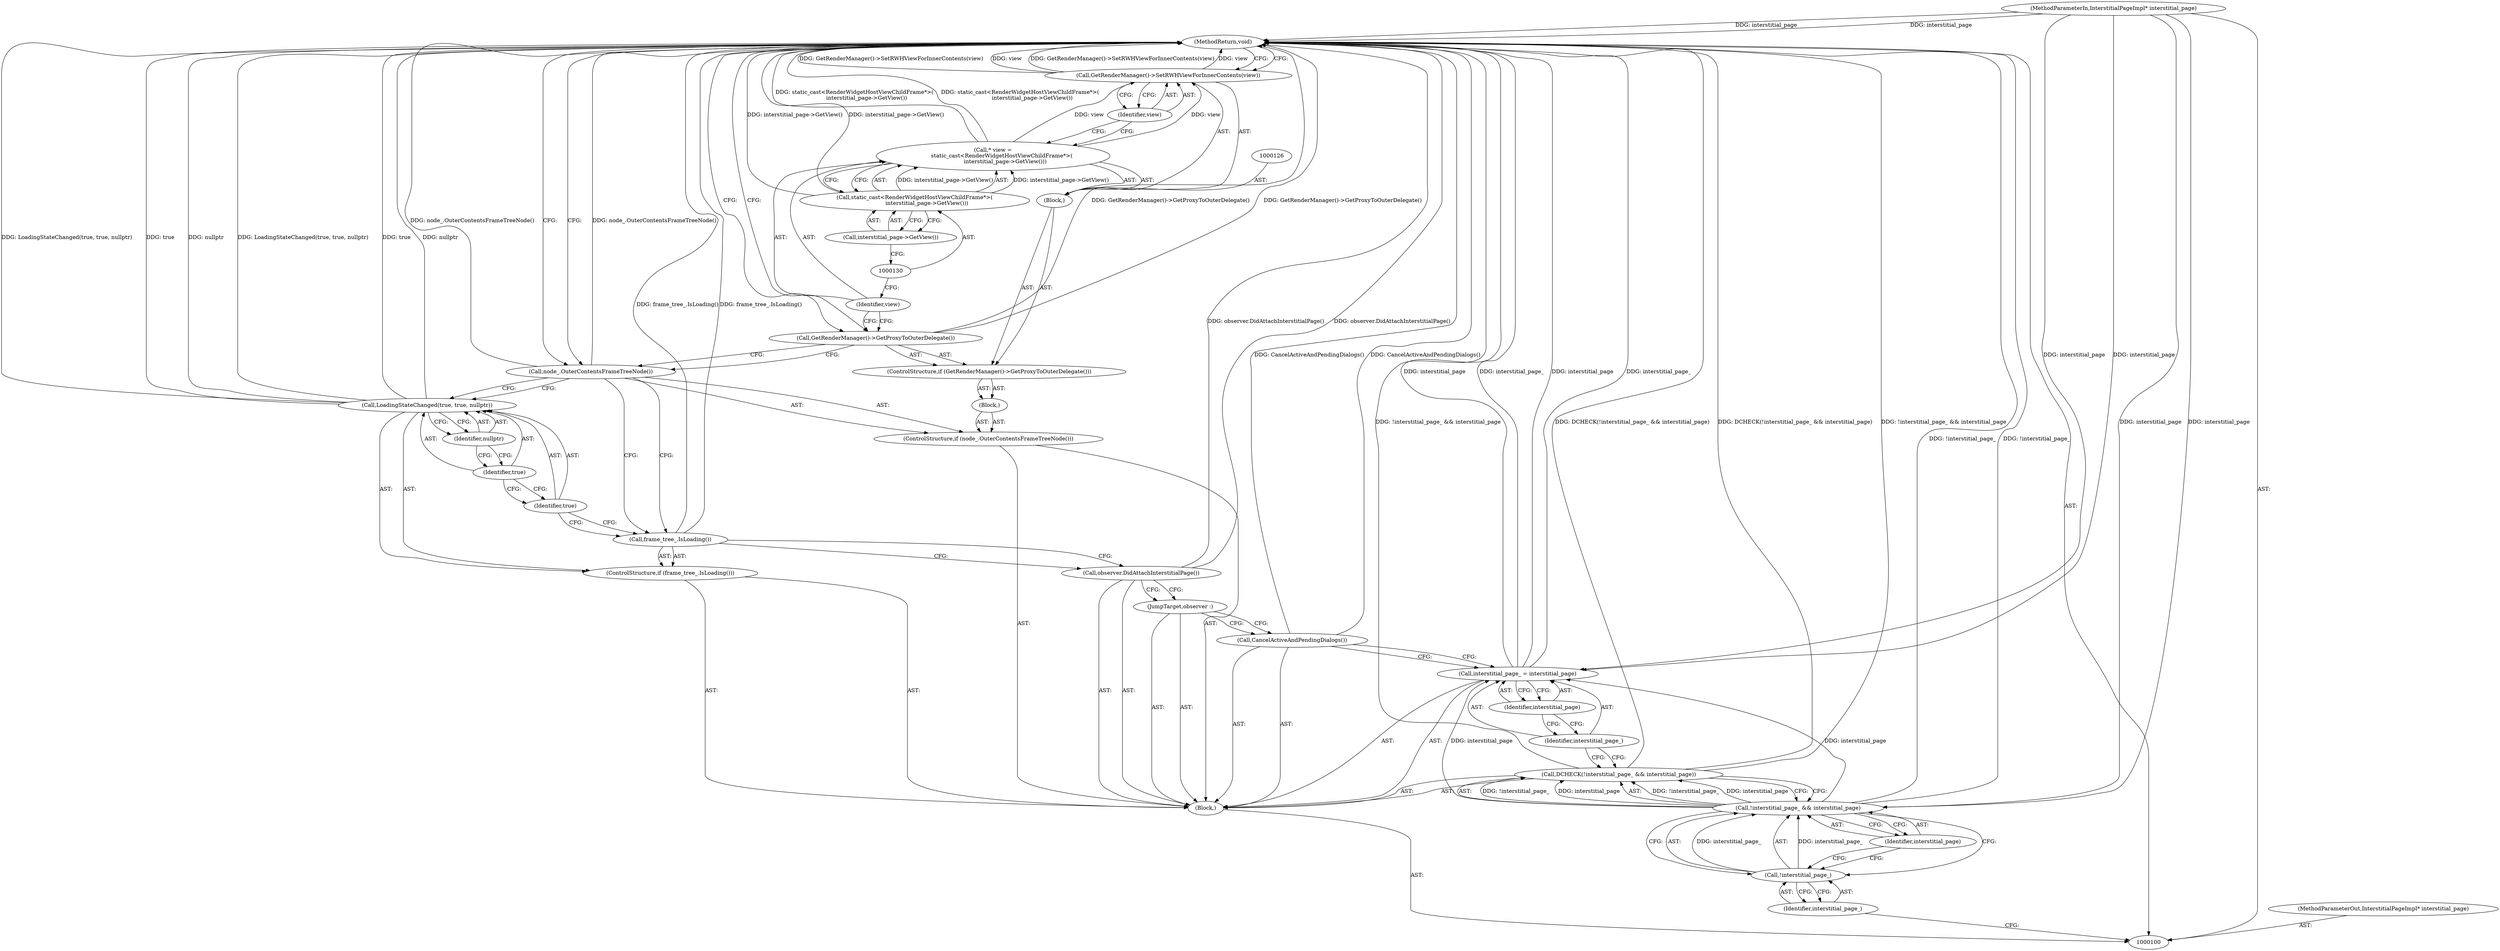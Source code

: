 digraph "0_Chrome_adca986a53b31b6da4cb22f8e755f6856daea89a_4" {
"1000134" [label="(MethodReturn,void)"];
"1000114" [label="(ControlStructure,if (frame_tree_.IsLoading()))"];
"1000115" [label="(Call,frame_tree_.IsLoading())"];
"1000117" [label="(Identifier,true)"];
"1000118" [label="(Identifier,true)"];
"1000119" [label="(Identifier,nullptr)"];
"1000116" [label="(Call,LoadingStateChanged(true, true, nullptr))"];
"1000120" [label="(ControlStructure,if (node_.OuterContentsFrameTreeNode()))"];
"1000122" [label="(Block,)"];
"1000121" [label="(Call,node_.OuterContentsFrameTreeNode())"];
"1000123" [label="(ControlStructure,if (GetRenderManager()->GetProxyToOuterDelegate()))"];
"1000124" [label="(Call,GetRenderManager()->GetProxyToOuterDelegate())"];
"1000127" [label="(Call,* view =\n          static_cast<RenderWidgetHostViewChildFrame*>(\n              interstitial_page->GetView()))"];
"1000128" [label="(Identifier,view)"];
"1000125" [label="(Block,)"];
"1000102" [label="(Block,)"];
"1000101" [label="(MethodParameterIn,InterstitialPageImpl* interstitial_page)"];
"1000191" [label="(MethodParameterOut,InterstitialPageImpl* interstitial_page)"];
"1000129" [label="(Call,static_cast<RenderWidgetHostViewChildFrame*>(\n              interstitial_page->GetView()))"];
"1000131" [label="(Call,interstitial_page->GetView())"];
"1000133" [label="(Identifier,view)"];
"1000132" [label="(Call,GetRenderManager()->SetRWHViewForInnerContents(view))"];
"1000106" [label="(Identifier,interstitial_page_)"];
"1000103" [label="(Call,DCHECK(!interstitial_page_ && interstitial_page))"];
"1000107" [label="(Identifier,interstitial_page)"];
"1000104" [label="(Call,!interstitial_page_ && interstitial_page)"];
"1000105" [label="(Call,!interstitial_page_)"];
"1000108" [label="(Call,interstitial_page_ = interstitial_page)"];
"1000109" [label="(Identifier,interstitial_page_)"];
"1000110" [label="(Identifier,interstitial_page)"];
"1000111" [label="(Call,CancelActiveAndPendingDialogs())"];
"1000112" [label="(JumpTarget,observer :)"];
"1000113" [label="(Call,observer.DidAttachInterstitialPage())"];
"1000134" -> "1000100"  [label="AST: "];
"1000134" -> "1000132"  [label="CFG: "];
"1000134" -> "1000124"  [label="CFG: "];
"1000134" -> "1000121"  [label="CFG: "];
"1000116" -> "1000134"  [label="DDG: true"];
"1000116" -> "1000134"  [label="DDG: nullptr"];
"1000116" -> "1000134"  [label="DDG: LoadingStateChanged(true, true, nullptr)"];
"1000103" -> "1000134"  [label="DDG: !interstitial_page_ && interstitial_page"];
"1000103" -> "1000134"  [label="DDG: DCHECK(!interstitial_page_ && interstitial_page)"];
"1000104" -> "1000134"  [label="DDG: !interstitial_page_"];
"1000132" -> "1000134"  [label="DDG: GetRenderManager()->SetRWHViewForInnerContents(view)"];
"1000132" -> "1000134"  [label="DDG: view"];
"1000108" -> "1000134"  [label="DDG: interstitial_page_"];
"1000108" -> "1000134"  [label="DDG: interstitial_page"];
"1000127" -> "1000134"  [label="DDG: static_cast<RenderWidgetHostViewChildFrame*>(\n              interstitial_page->GetView())"];
"1000115" -> "1000134"  [label="DDG: frame_tree_.IsLoading()"];
"1000121" -> "1000134"  [label="DDG: node_.OuterContentsFrameTreeNode()"];
"1000113" -> "1000134"  [label="DDG: observer.DidAttachInterstitialPage()"];
"1000101" -> "1000134"  [label="DDG: interstitial_page"];
"1000111" -> "1000134"  [label="DDG: CancelActiveAndPendingDialogs()"];
"1000129" -> "1000134"  [label="DDG: interstitial_page->GetView()"];
"1000124" -> "1000134"  [label="DDG: GetRenderManager()->GetProxyToOuterDelegate()"];
"1000114" -> "1000102"  [label="AST: "];
"1000115" -> "1000114"  [label="AST: "];
"1000116" -> "1000114"  [label="AST: "];
"1000115" -> "1000114"  [label="AST: "];
"1000115" -> "1000113"  [label="CFG: "];
"1000117" -> "1000115"  [label="CFG: "];
"1000121" -> "1000115"  [label="CFG: "];
"1000115" -> "1000134"  [label="DDG: frame_tree_.IsLoading()"];
"1000117" -> "1000116"  [label="AST: "];
"1000117" -> "1000115"  [label="CFG: "];
"1000118" -> "1000117"  [label="CFG: "];
"1000118" -> "1000116"  [label="AST: "];
"1000118" -> "1000117"  [label="CFG: "];
"1000119" -> "1000118"  [label="CFG: "];
"1000119" -> "1000116"  [label="AST: "];
"1000119" -> "1000118"  [label="CFG: "];
"1000116" -> "1000119"  [label="CFG: "];
"1000116" -> "1000114"  [label="AST: "];
"1000116" -> "1000119"  [label="CFG: "];
"1000117" -> "1000116"  [label="AST: "];
"1000118" -> "1000116"  [label="AST: "];
"1000119" -> "1000116"  [label="AST: "];
"1000121" -> "1000116"  [label="CFG: "];
"1000116" -> "1000134"  [label="DDG: true"];
"1000116" -> "1000134"  [label="DDG: nullptr"];
"1000116" -> "1000134"  [label="DDG: LoadingStateChanged(true, true, nullptr)"];
"1000120" -> "1000102"  [label="AST: "];
"1000121" -> "1000120"  [label="AST: "];
"1000122" -> "1000120"  [label="AST: "];
"1000122" -> "1000120"  [label="AST: "];
"1000123" -> "1000122"  [label="AST: "];
"1000121" -> "1000120"  [label="AST: "];
"1000121" -> "1000116"  [label="CFG: "];
"1000121" -> "1000115"  [label="CFG: "];
"1000124" -> "1000121"  [label="CFG: "];
"1000134" -> "1000121"  [label="CFG: "];
"1000121" -> "1000134"  [label="DDG: node_.OuterContentsFrameTreeNode()"];
"1000123" -> "1000122"  [label="AST: "];
"1000124" -> "1000123"  [label="AST: "];
"1000125" -> "1000123"  [label="AST: "];
"1000124" -> "1000123"  [label="AST: "];
"1000124" -> "1000121"  [label="CFG: "];
"1000128" -> "1000124"  [label="CFG: "];
"1000134" -> "1000124"  [label="CFG: "];
"1000124" -> "1000134"  [label="DDG: GetRenderManager()->GetProxyToOuterDelegate()"];
"1000127" -> "1000125"  [label="AST: "];
"1000127" -> "1000129"  [label="CFG: "];
"1000128" -> "1000127"  [label="AST: "];
"1000129" -> "1000127"  [label="AST: "];
"1000133" -> "1000127"  [label="CFG: "];
"1000127" -> "1000134"  [label="DDG: static_cast<RenderWidgetHostViewChildFrame*>(\n              interstitial_page->GetView())"];
"1000129" -> "1000127"  [label="DDG: interstitial_page->GetView()"];
"1000127" -> "1000132"  [label="DDG: view"];
"1000128" -> "1000127"  [label="AST: "];
"1000128" -> "1000124"  [label="CFG: "];
"1000130" -> "1000128"  [label="CFG: "];
"1000125" -> "1000123"  [label="AST: "];
"1000126" -> "1000125"  [label="AST: "];
"1000127" -> "1000125"  [label="AST: "];
"1000132" -> "1000125"  [label="AST: "];
"1000102" -> "1000100"  [label="AST: "];
"1000103" -> "1000102"  [label="AST: "];
"1000108" -> "1000102"  [label="AST: "];
"1000111" -> "1000102"  [label="AST: "];
"1000112" -> "1000102"  [label="AST: "];
"1000113" -> "1000102"  [label="AST: "];
"1000114" -> "1000102"  [label="AST: "];
"1000120" -> "1000102"  [label="AST: "];
"1000101" -> "1000100"  [label="AST: "];
"1000101" -> "1000134"  [label="DDG: interstitial_page"];
"1000101" -> "1000104"  [label="DDG: interstitial_page"];
"1000101" -> "1000108"  [label="DDG: interstitial_page"];
"1000191" -> "1000100"  [label="AST: "];
"1000129" -> "1000127"  [label="AST: "];
"1000129" -> "1000131"  [label="CFG: "];
"1000130" -> "1000129"  [label="AST: "];
"1000131" -> "1000129"  [label="AST: "];
"1000127" -> "1000129"  [label="CFG: "];
"1000129" -> "1000134"  [label="DDG: interstitial_page->GetView()"];
"1000129" -> "1000127"  [label="DDG: interstitial_page->GetView()"];
"1000131" -> "1000129"  [label="AST: "];
"1000131" -> "1000130"  [label="CFG: "];
"1000129" -> "1000131"  [label="CFG: "];
"1000133" -> "1000132"  [label="AST: "];
"1000133" -> "1000127"  [label="CFG: "];
"1000132" -> "1000133"  [label="CFG: "];
"1000132" -> "1000125"  [label="AST: "];
"1000132" -> "1000133"  [label="CFG: "];
"1000133" -> "1000132"  [label="AST: "];
"1000134" -> "1000132"  [label="CFG: "];
"1000132" -> "1000134"  [label="DDG: GetRenderManager()->SetRWHViewForInnerContents(view)"];
"1000132" -> "1000134"  [label="DDG: view"];
"1000127" -> "1000132"  [label="DDG: view"];
"1000106" -> "1000105"  [label="AST: "];
"1000106" -> "1000100"  [label="CFG: "];
"1000105" -> "1000106"  [label="CFG: "];
"1000103" -> "1000102"  [label="AST: "];
"1000103" -> "1000104"  [label="CFG: "];
"1000104" -> "1000103"  [label="AST: "];
"1000109" -> "1000103"  [label="CFG: "];
"1000103" -> "1000134"  [label="DDG: !interstitial_page_ && interstitial_page"];
"1000103" -> "1000134"  [label="DDG: DCHECK(!interstitial_page_ && interstitial_page)"];
"1000104" -> "1000103"  [label="DDG: !interstitial_page_"];
"1000104" -> "1000103"  [label="DDG: interstitial_page"];
"1000107" -> "1000104"  [label="AST: "];
"1000107" -> "1000105"  [label="CFG: "];
"1000104" -> "1000107"  [label="CFG: "];
"1000104" -> "1000103"  [label="AST: "];
"1000104" -> "1000105"  [label="CFG: "];
"1000104" -> "1000107"  [label="CFG: "];
"1000105" -> "1000104"  [label="AST: "];
"1000107" -> "1000104"  [label="AST: "];
"1000103" -> "1000104"  [label="CFG: "];
"1000104" -> "1000134"  [label="DDG: !interstitial_page_"];
"1000104" -> "1000103"  [label="DDG: !interstitial_page_"];
"1000104" -> "1000103"  [label="DDG: interstitial_page"];
"1000105" -> "1000104"  [label="DDG: interstitial_page_"];
"1000101" -> "1000104"  [label="DDG: interstitial_page"];
"1000104" -> "1000108"  [label="DDG: interstitial_page"];
"1000105" -> "1000104"  [label="AST: "];
"1000105" -> "1000106"  [label="CFG: "];
"1000106" -> "1000105"  [label="AST: "];
"1000107" -> "1000105"  [label="CFG: "];
"1000104" -> "1000105"  [label="CFG: "];
"1000105" -> "1000104"  [label="DDG: interstitial_page_"];
"1000108" -> "1000102"  [label="AST: "];
"1000108" -> "1000110"  [label="CFG: "];
"1000109" -> "1000108"  [label="AST: "];
"1000110" -> "1000108"  [label="AST: "];
"1000111" -> "1000108"  [label="CFG: "];
"1000108" -> "1000134"  [label="DDG: interstitial_page_"];
"1000108" -> "1000134"  [label="DDG: interstitial_page"];
"1000104" -> "1000108"  [label="DDG: interstitial_page"];
"1000101" -> "1000108"  [label="DDG: interstitial_page"];
"1000109" -> "1000108"  [label="AST: "];
"1000109" -> "1000103"  [label="CFG: "];
"1000110" -> "1000109"  [label="CFG: "];
"1000110" -> "1000108"  [label="AST: "];
"1000110" -> "1000109"  [label="CFG: "];
"1000108" -> "1000110"  [label="CFG: "];
"1000111" -> "1000102"  [label="AST: "];
"1000111" -> "1000108"  [label="CFG: "];
"1000112" -> "1000111"  [label="CFG: "];
"1000111" -> "1000134"  [label="DDG: CancelActiveAndPendingDialogs()"];
"1000112" -> "1000102"  [label="AST: "];
"1000112" -> "1000111"  [label="CFG: "];
"1000113" -> "1000112"  [label="CFG: "];
"1000113" -> "1000102"  [label="AST: "];
"1000113" -> "1000112"  [label="CFG: "];
"1000115" -> "1000113"  [label="CFG: "];
"1000113" -> "1000134"  [label="DDG: observer.DidAttachInterstitialPage()"];
}
